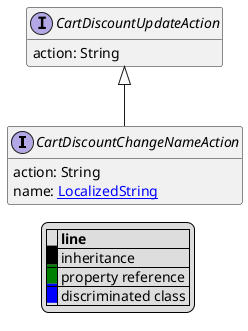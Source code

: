 @startuml

hide empty fields
hide empty methods
legend
|= |= line |
|<back:black>   </back>| inheritance |
|<back:green>   </back>| property reference |
|<back:blue>   </back>| discriminated class |
endlegend
interface CartDiscountChangeNameAction [[CartDiscountChangeNameAction.svg]] extends CartDiscountUpdateAction {
    action: String
    name: [[LocalizedString.svg LocalizedString]]
}
interface CartDiscountUpdateAction [[CartDiscountUpdateAction.svg]]  {
    action: String
}





@enduml
